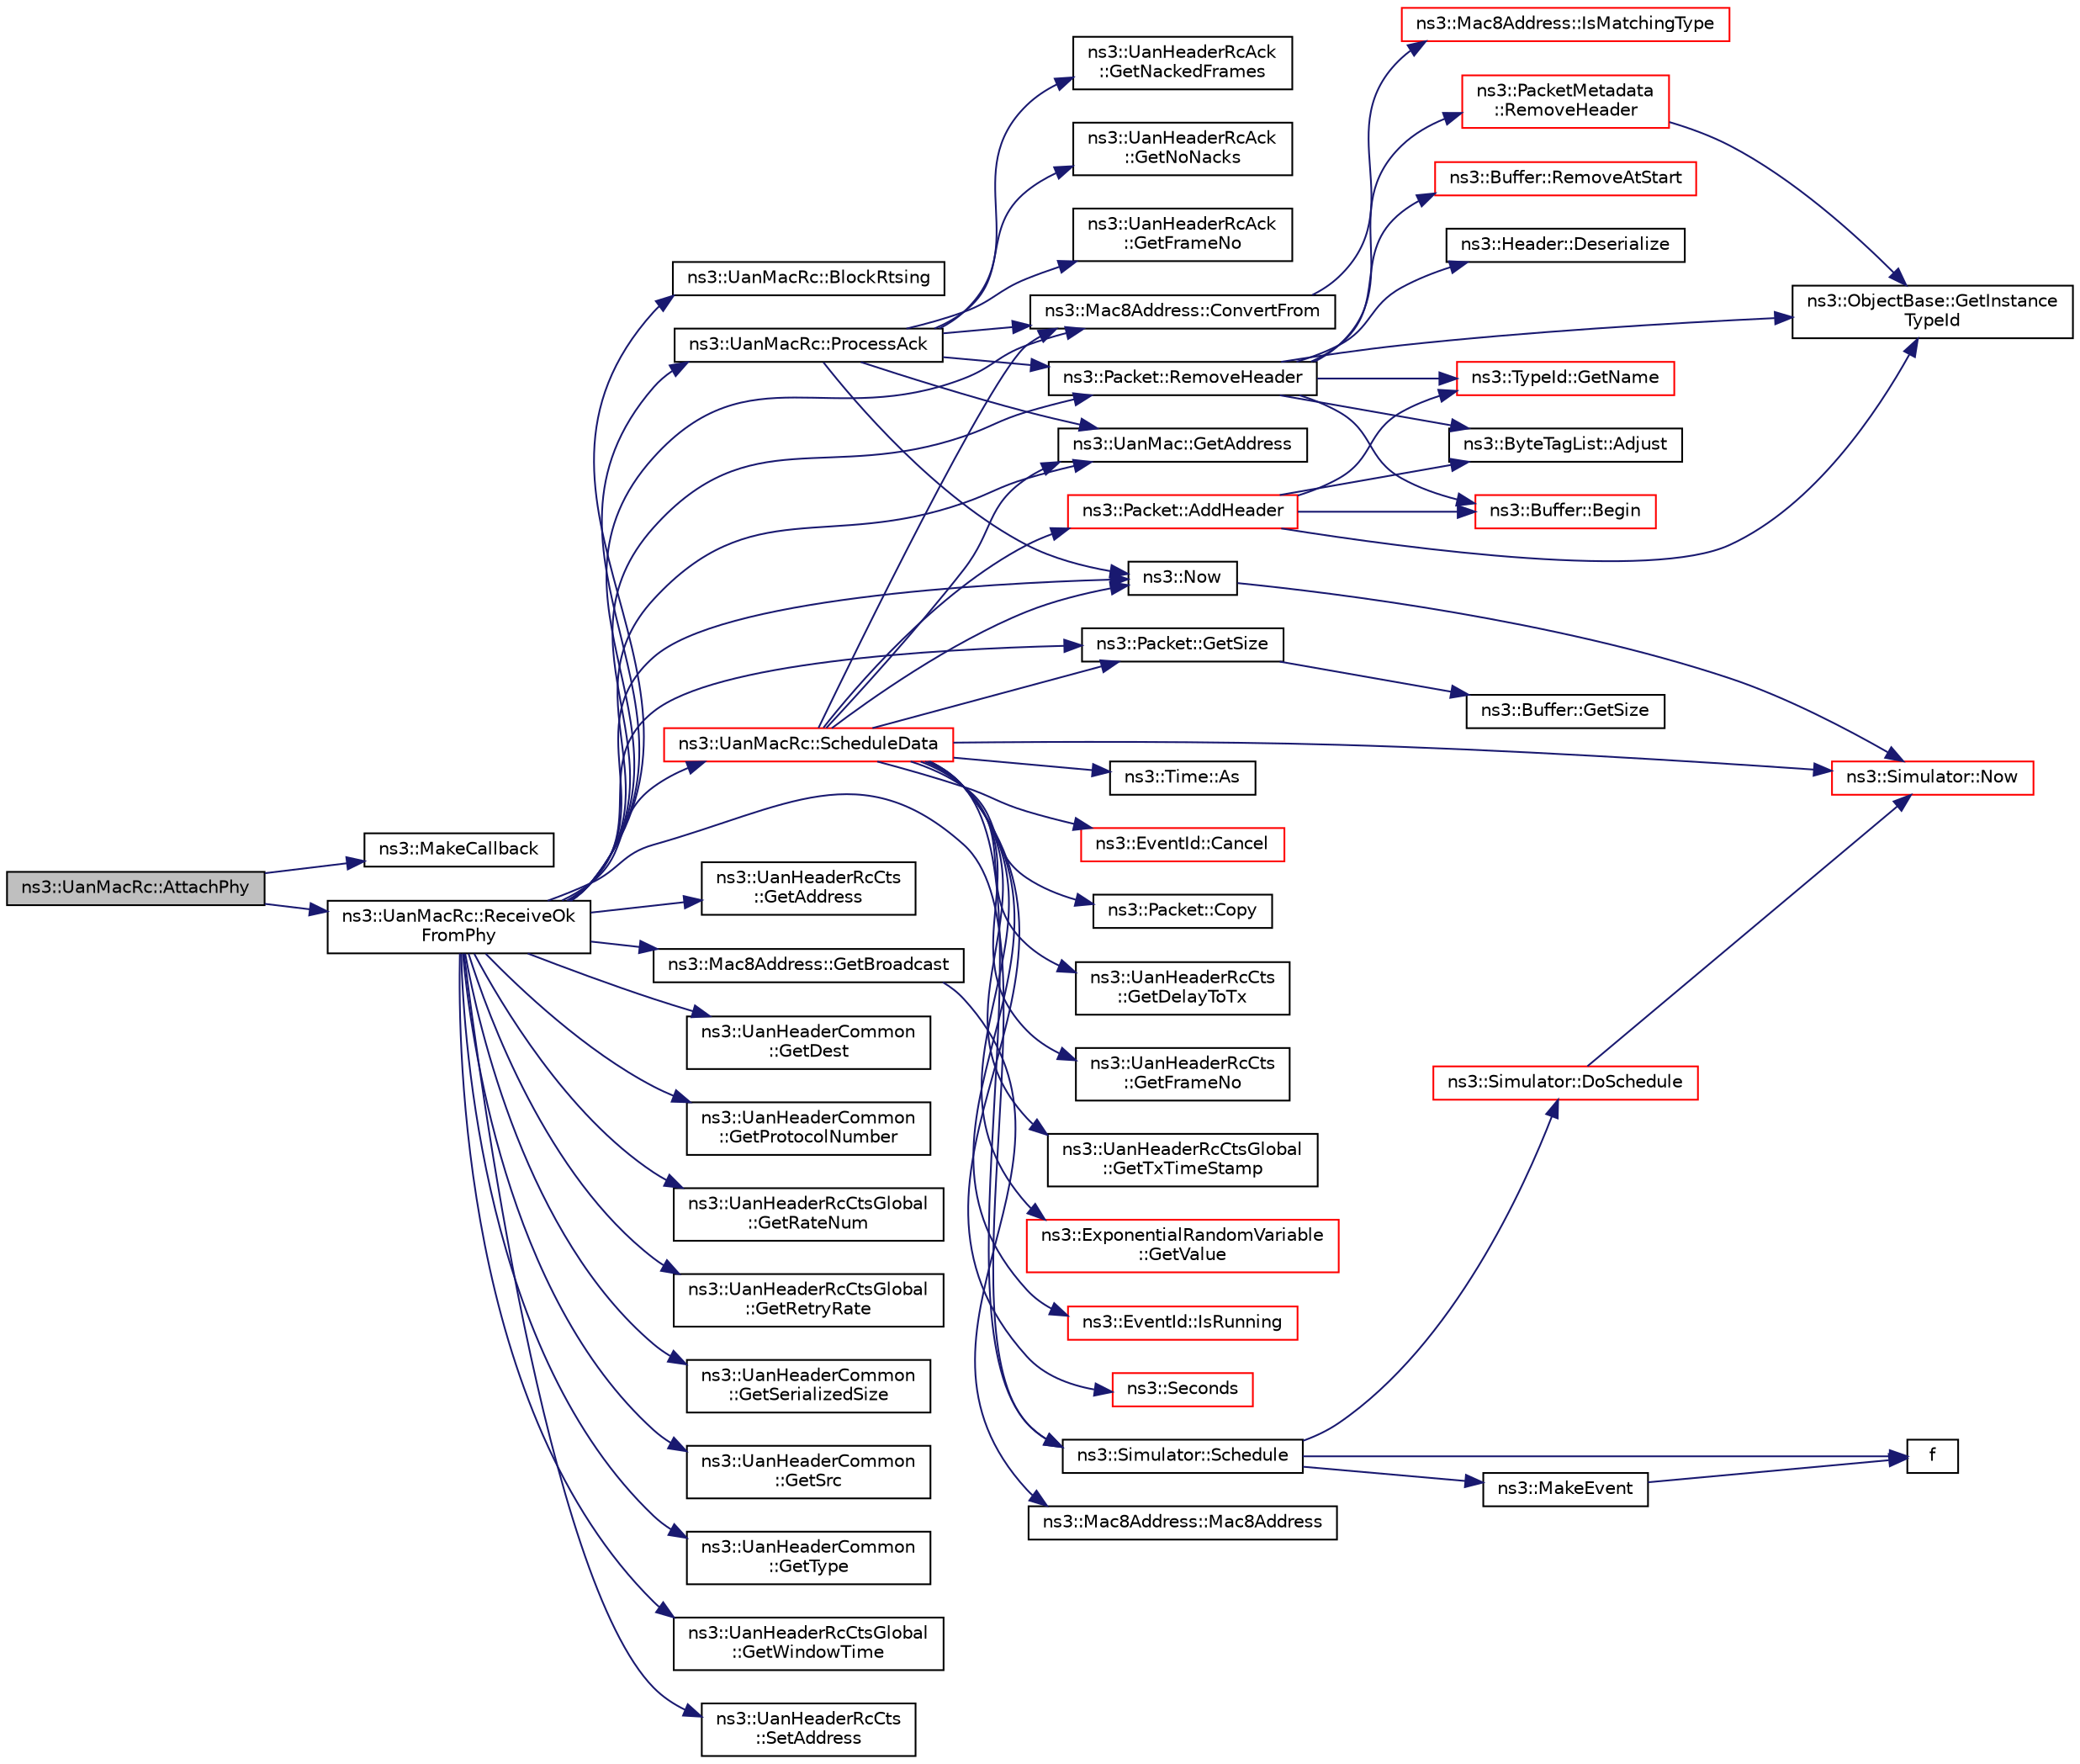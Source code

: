 digraph "ns3::UanMacRc::AttachPhy"
{
 // LATEX_PDF_SIZE
  edge [fontname="Helvetica",fontsize="10",labelfontname="Helvetica",labelfontsize="10"];
  node [fontname="Helvetica",fontsize="10",shape=record];
  rankdir="LR";
  Node1 [label="ns3::UanMacRc::AttachPhy",height=0.2,width=0.4,color="black", fillcolor="grey75", style="filled", fontcolor="black",tooltip="Attach PHY layer to this MAC."];
  Node1 -> Node2 [color="midnightblue",fontsize="10",style="solid",fontname="Helvetica"];
  Node2 [label="ns3::MakeCallback",height=0.2,width=0.4,color="black", fillcolor="white", style="filled",URL="$namespacens3.html#af1dde3c04374147fca0cfe3b0766d664",tooltip="Build Callbacks for class method members which take varying numbers of arguments and potentially retu..."];
  Node1 -> Node3 [color="midnightblue",fontsize="10",style="solid",fontname="Helvetica"];
  Node3 [label="ns3::UanMacRc::ReceiveOk\lFromPhy",height=0.2,width=0.4,color="black", fillcolor="white", style="filled",URL="$classns3_1_1_uan_mac_rc.html#a04c4b6db8819b20151c8009553dbcd16",tooltip="PHY receive ok Callback."];
  Node3 -> Node4 [color="midnightblue",fontsize="10",style="solid",fontname="Helvetica"];
  Node4 [label="ns3::UanMacRc::BlockRtsing",height=0.2,width=0.4,color="black", fillcolor="white", style="filled",URL="$classns3_1_1_uan_mac_rc.html#ac1998fa405ee716969994d5b49bc5fe6",tooltip="Callback to block RST."];
  Node3 -> Node5 [color="midnightblue",fontsize="10",style="solid",fontname="Helvetica"];
  Node5 [label="ns3::Mac8Address::ConvertFrom",height=0.2,width=0.4,color="black", fillcolor="white", style="filled",URL="$classns3_1_1_mac8_address.html#a60c112506434f766f06b548c2b853d30",tooltip="Convert a generic address to a Mac8Address."];
  Node5 -> Node6 [color="midnightblue",fontsize="10",style="solid",fontname="Helvetica"];
  Node6 [label="ns3::Mac8Address::IsMatchingType",height=0.2,width=0.4,color="red", fillcolor="white", style="filled",URL="$classns3_1_1_mac8_address.html#a6d6d87013c99c897b9c5f7eadd697eb2",tooltip="Check that a generic Address is compatible with Mac8Address."];
  Node3 -> Node9 [color="midnightblue",fontsize="10",style="solid",fontname="Helvetica"];
  Node9 [label="ns3::UanMac::GetAddress",height=0.2,width=0.4,color="black", fillcolor="white", style="filled",URL="$classns3_1_1_uan_mac.html#ab39b04d612b5974e68ac1b5eec07933e",tooltip="Get the MAC Address."];
  Node3 -> Node10 [color="midnightblue",fontsize="10",style="solid",fontname="Helvetica"];
  Node10 [label="ns3::UanHeaderRcCts\l::GetAddress",height=0.2,width=0.4,color="black", fillcolor="white", style="filled",URL="$classns3_1_1_uan_header_rc_cts.html#a36eaef1170d2f7d958ea5c2153c09157",tooltip="Get the destination address, for scheduling info."];
  Node3 -> Node11 [color="midnightblue",fontsize="10",style="solid",fontname="Helvetica"];
  Node11 [label="ns3::Mac8Address::GetBroadcast",height=0.2,width=0.4,color="black", fillcolor="white", style="filled",URL="$classns3_1_1_mac8_address.html#a28c0664a44c8ea191014bc428a704698",tooltip="Get the broadcast address (255)."];
  Node11 -> Node12 [color="midnightblue",fontsize="10",style="solid",fontname="Helvetica"];
  Node12 [label="ns3::Mac8Address::Mac8Address",height=0.2,width=0.4,color="black", fillcolor="white", style="filled",URL="$classns3_1_1_mac8_address.html#afb55d36f0398e8ce0cd86f1fb73db76e",tooltip="Constructor."];
  Node3 -> Node13 [color="midnightblue",fontsize="10",style="solid",fontname="Helvetica"];
  Node13 [label="ns3::UanHeaderCommon\l::GetDest",height=0.2,width=0.4,color="black", fillcolor="white", style="filled",URL="$classns3_1_1_uan_header_common.html#a92d546ec6eb93242c3c6578a8502013c",tooltip="Get the destination address."];
  Node3 -> Node14 [color="midnightblue",fontsize="10",style="solid",fontname="Helvetica"];
  Node14 [label="ns3::UanHeaderCommon\l::GetProtocolNumber",height=0.2,width=0.4,color="black", fillcolor="white", style="filled",URL="$classns3_1_1_uan_header_common.html#adfae6303ccb528564a83a2352a7a7758",tooltip="Get the packet type value."];
  Node3 -> Node15 [color="midnightblue",fontsize="10",style="solid",fontname="Helvetica"];
  Node15 [label="ns3::UanHeaderRcCtsGlobal\l::GetRateNum",height=0.2,width=0.4,color="black", fillcolor="white", style="filled",URL="$classns3_1_1_uan_header_rc_cts_global.html#aabd345fbcb396c105870f19a9a4c78f8",tooltip="Get the data rate number."];
  Node3 -> Node16 [color="midnightblue",fontsize="10",style="solid",fontname="Helvetica"];
  Node16 [label="ns3::UanHeaderRcCtsGlobal\l::GetRetryRate",height=0.2,width=0.4,color="black", fillcolor="white", style="filled",URL="$classns3_1_1_uan_header_rc_cts_global.html#a4d687c8fd6ee0fa52e832a0038fabce5",tooltip="Get the retry rate number."];
  Node3 -> Node17 [color="midnightblue",fontsize="10",style="solid",fontname="Helvetica"];
  Node17 [label="ns3::UanHeaderCommon\l::GetSerializedSize",height=0.2,width=0.4,color="black", fillcolor="white", style="filled",URL="$classns3_1_1_uan_header_common.html#a6b7479e4d56e1178ff82c6af393da2ba",tooltip=" "];
  Node3 -> Node18 [color="midnightblue",fontsize="10",style="solid",fontname="Helvetica"];
  Node18 [label="ns3::Packet::GetSize",height=0.2,width=0.4,color="black", fillcolor="white", style="filled",URL="$classns3_1_1_packet.html#afff7cb1ff518ee6dc0d424e10a5ad6ec",tooltip="Returns the the size in bytes of the packet (including the zero-filled initial payload)."];
  Node18 -> Node19 [color="midnightblue",fontsize="10",style="solid",fontname="Helvetica"];
  Node19 [label="ns3::Buffer::GetSize",height=0.2,width=0.4,color="black", fillcolor="white", style="filled",URL="$classns3_1_1_buffer.html#a60c9172d2b102f8856c81b2126c8b209",tooltip=" "];
  Node3 -> Node20 [color="midnightblue",fontsize="10",style="solid",fontname="Helvetica"];
  Node20 [label="ns3::UanHeaderCommon\l::GetSrc",height=0.2,width=0.4,color="black", fillcolor="white", style="filled",URL="$classns3_1_1_uan_header_common.html#a752f6c20958be24f0d681a56273046d3",tooltip="Get the source address."];
  Node3 -> Node21 [color="midnightblue",fontsize="10",style="solid",fontname="Helvetica"];
  Node21 [label="ns3::UanHeaderCommon\l::GetType",height=0.2,width=0.4,color="black", fillcolor="white", style="filled",URL="$classns3_1_1_uan_header_common.html#a15e8abf5c236cc15b25979d1d61c478f",tooltip="Get the header type value."];
  Node3 -> Node22 [color="midnightblue",fontsize="10",style="solid",fontname="Helvetica"];
  Node22 [label="ns3::UanHeaderRcCtsGlobal\l::GetWindowTime",height=0.2,width=0.4,color="black", fillcolor="white", style="filled",URL="$classns3_1_1_uan_header_rc_cts_global.html#ae923f4268ce9e82f48d92d376d2dd953",tooltip="Get the window time (time duration following blocking time to allow RTS transmissions)."];
  Node3 -> Node23 [color="midnightblue",fontsize="10",style="solid",fontname="Helvetica"];
  Node23 [label="ns3::Now",height=0.2,width=0.4,color="black", fillcolor="white", style="filled",URL="$group__simulator.html#gac3635e2e87f7ce316c89290ee1b01d0d",tooltip="create an ns3::Time instance which contains the current simulation time."];
  Node23 -> Node24 [color="midnightblue",fontsize="10",style="solid",fontname="Helvetica"];
  Node24 [label="ns3::Simulator::Now",height=0.2,width=0.4,color="red", fillcolor="white", style="filled",URL="$classns3_1_1_simulator.html#ac3178fa975b419f7875e7105be122800",tooltip="Return the current simulation virtual time."];
  Node3 -> Node75 [color="midnightblue",fontsize="10",style="solid",fontname="Helvetica"];
  Node75 [label="ns3::UanMacRc::ProcessAck",height=0.2,width=0.4,color="black", fillcolor="white", style="filled",URL="$classns3_1_1_uan_mac_rc.html#a9c52fc366178533ec87fa9677c6c7f97",tooltip="Process a received ACK."];
  Node75 -> Node5 [color="midnightblue",fontsize="10",style="solid",fontname="Helvetica"];
  Node75 -> Node9 [color="midnightblue",fontsize="10",style="solid",fontname="Helvetica"];
  Node75 -> Node76 [color="midnightblue",fontsize="10",style="solid",fontname="Helvetica"];
  Node76 [label="ns3::UanHeaderRcAck\l::GetFrameNo",height=0.2,width=0.4,color="black", fillcolor="white", style="filled",URL="$classns3_1_1_uan_header_rc_ack.html#a7bc4141f470ecf33be6995cf6ad75472",tooltip="Get the reservation frame number being ACKed."];
  Node75 -> Node77 [color="midnightblue",fontsize="10",style="solid",fontname="Helvetica"];
  Node77 [label="ns3::UanHeaderRcAck\l::GetNackedFrames",height=0.2,width=0.4,color="black", fillcolor="white", style="filled",URL="$classns3_1_1_uan_header_rc_ack.html#aa897bdcf45d929f753f6e2faca4c295a",tooltip="Get the set of NACK'ed frames."];
  Node75 -> Node78 [color="midnightblue",fontsize="10",style="solid",fontname="Helvetica"];
  Node78 [label="ns3::UanHeaderRcAck\l::GetNoNacks",height=0.2,width=0.4,color="black", fillcolor="white", style="filled",URL="$classns3_1_1_uan_header_rc_ack.html#ad85cd3ea2ea242e48a1f14883ea1fc40",tooltip="Get the number of data frames being NACKed."];
  Node75 -> Node23 [color="midnightblue",fontsize="10",style="solid",fontname="Helvetica"];
  Node75 -> Node79 [color="midnightblue",fontsize="10",style="solid",fontname="Helvetica"];
  Node79 [label="ns3::Packet::RemoveHeader",height=0.2,width=0.4,color="black", fillcolor="white", style="filled",URL="$classns3_1_1_packet.html#a0961eccf975d75f902d40956c93ba63e",tooltip="Deserialize and remove the header from the internal buffer."];
  Node79 -> Node80 [color="midnightblue",fontsize="10",style="solid",fontname="Helvetica"];
  Node80 [label="ns3::ByteTagList::Adjust",height=0.2,width=0.4,color="black", fillcolor="white", style="filled",URL="$classns3_1_1_byte_tag_list.html#a1fec06d7e6daaf8039cf2a148e4090f2",tooltip="Adjust the offsets stored internally by the adjustment delta."];
  Node79 -> Node81 [color="midnightblue",fontsize="10",style="solid",fontname="Helvetica"];
  Node81 [label="ns3::Buffer::Begin",height=0.2,width=0.4,color="red", fillcolor="white", style="filled",URL="$classns3_1_1_buffer.html#acb977a0179de9abe4e295ce22023b4ca",tooltip=" "];
  Node79 -> Node83 [color="midnightblue",fontsize="10",style="solid",fontname="Helvetica"];
  Node83 [label="ns3::Header::Deserialize",height=0.2,width=0.4,color="black", fillcolor="white", style="filled",URL="$classns3_1_1_header.html#a78be9400bb66b2a8543606f395ef5396",tooltip=" "];
  Node79 -> Node39 [color="midnightblue",fontsize="10",style="solid",fontname="Helvetica"];
  Node39 [label="ns3::ObjectBase::GetInstance\lTypeId",height=0.2,width=0.4,color="black", fillcolor="white", style="filled",URL="$classns3_1_1_object_base.html#abe5b43a6f5b99a92a4c3122db31f06fb",tooltip="Get the most derived TypeId for this Object."];
  Node79 -> Node35 [color="midnightblue",fontsize="10",style="solid",fontname="Helvetica"];
  Node35 [label="ns3::TypeId::GetName",height=0.2,width=0.4,color="red", fillcolor="white", style="filled",URL="$classns3_1_1_type_id.html#abc4965475a579c2afdc668d7a7d58374",tooltip="Get the name."];
  Node79 -> Node84 [color="midnightblue",fontsize="10",style="solid",fontname="Helvetica"];
  Node84 [label="ns3::Buffer::RemoveAtStart",height=0.2,width=0.4,color="red", fillcolor="white", style="filled",URL="$classns3_1_1_buffer.html#adeecbb3e8f518aec6fee0437578ade4b",tooltip=" "];
  Node79 -> Node88 [color="midnightblue",fontsize="10",style="solid",fontname="Helvetica"];
  Node88 [label="ns3::PacketMetadata\l::RemoveHeader",height=0.2,width=0.4,color="red", fillcolor="white", style="filled",URL="$classns3_1_1_packet_metadata.html#afa8a589ec783d4998516d7f39f21242d",tooltip="Remove an header."];
  Node88 -> Node39 [color="midnightblue",fontsize="10",style="solid",fontname="Helvetica"];
  Node3 -> Node79 [color="midnightblue",fontsize="10",style="solid",fontname="Helvetica"];
  Node3 -> Node94 [color="midnightblue",fontsize="10",style="solid",fontname="Helvetica"];
  Node94 [label="ns3::Simulator::Schedule",height=0.2,width=0.4,color="black", fillcolor="white", style="filled",URL="$classns3_1_1_simulator.html#a3da7d28335c8ac0e3e86781f766df241",tooltip="Schedule an event to expire after delay."];
  Node94 -> Node95 [color="midnightblue",fontsize="10",style="solid",fontname="Helvetica"];
  Node95 [label="ns3::Simulator::DoSchedule",height=0.2,width=0.4,color="red", fillcolor="white", style="filled",URL="$classns3_1_1_simulator.html#a47af23973938819bdc89cb2807e09ed5",tooltip="Implementation of the various Schedule methods."];
  Node95 -> Node24 [color="midnightblue",fontsize="10",style="solid",fontname="Helvetica"];
  Node94 -> Node104 [color="midnightblue",fontsize="10",style="solid",fontname="Helvetica"];
  Node104 [label="f",height=0.2,width=0.4,color="black", fillcolor="white", style="filled",URL="$80211b_8c.html#ae7ffc1a8f84fa47a0812b2f2b9627132",tooltip=" "];
  Node94 -> Node105 [color="midnightblue",fontsize="10",style="solid",fontname="Helvetica"];
  Node105 [label="ns3::MakeEvent",height=0.2,width=0.4,color="black", fillcolor="white", style="filled",URL="$group__makeeventfnptr.html#ga289a28a2497c18a9bd299e5e2014094b",tooltip="Make an EventImpl from a function pointer taking varying numbers of arguments."];
  Node105 -> Node104 [color="midnightblue",fontsize="10",style="solid",fontname="Helvetica"];
  Node3 -> Node106 [color="midnightblue",fontsize="10",style="solid",fontname="Helvetica"];
  Node106 [label="ns3::UanMacRc::ScheduleData",height=0.2,width=0.4,color="red", fillcolor="white", style="filled",URL="$classns3_1_1_uan_mac_rc.html#a050570db8ee60717b778e06a9b8b9e77",tooltip="Schedule Packet sends."];
  Node106 -> Node107 [color="midnightblue",fontsize="10",style="solid",fontname="Helvetica"];
  Node107 [label="ns3::Packet::AddHeader",height=0.2,width=0.4,color="red", fillcolor="white", style="filled",URL="$classns3_1_1_packet.html#a465108c595a0bc592095cbcab1832ed8",tooltip="Add header to this packet."];
  Node107 -> Node80 [color="midnightblue",fontsize="10",style="solid",fontname="Helvetica"];
  Node107 -> Node81 [color="midnightblue",fontsize="10",style="solid",fontname="Helvetica"];
  Node107 -> Node39 [color="midnightblue",fontsize="10",style="solid",fontname="Helvetica"];
  Node107 -> Node35 [color="midnightblue",fontsize="10",style="solid",fontname="Helvetica"];
  Node106 -> Node60 [color="midnightblue",fontsize="10",style="solid",fontname="Helvetica"];
  Node60 [label="ns3::Time::As",height=0.2,width=0.4,color="black", fillcolor="white", style="filled",URL="$classns3_1_1_time.html#ad5198e31c2512226ca0e58b31fad7fd0",tooltip="Attach a unit to a Time, to facilitate output in a specific unit."];
  Node106 -> Node135 [color="midnightblue",fontsize="10",style="solid",fontname="Helvetica"];
  Node135 [label="ns3::EventId::Cancel",height=0.2,width=0.4,color="red", fillcolor="white", style="filled",URL="$classns3_1_1_event_id.html#a993ae94e48e014e1afd47edb16db7a11",tooltip="This method is syntactic sugar for the ns3::Simulator::Cancel method."];
  Node106 -> Node5 [color="midnightblue",fontsize="10",style="solid",fontname="Helvetica"];
  Node106 -> Node138 [color="midnightblue",fontsize="10",style="solid",fontname="Helvetica"];
  Node138 [label="ns3::Packet::Copy",height=0.2,width=0.4,color="black", fillcolor="white", style="filled",URL="$classns3_1_1_packet.html#afb38be706cfc761bc1c0591f595fc1b7",tooltip="performs a COW copy of the packet."];
  Node106 -> Node9 [color="midnightblue",fontsize="10",style="solid",fontname="Helvetica"];
  Node106 -> Node139 [color="midnightblue",fontsize="10",style="solid",fontname="Helvetica"];
  Node139 [label="ns3::UanHeaderRcCts\l::GetDelayToTx",height=0.2,width=0.4,color="black", fillcolor="white", style="filled",URL="$classns3_1_1_uan_header_rc_cts.html#ae212891ec6fd2a954a825a6cd94f7f1e",tooltip="Get the time delay from TX time of CTS packet until arrival of first data frame."];
  Node106 -> Node140 [color="midnightblue",fontsize="10",style="solid",fontname="Helvetica"];
  Node140 [label="ns3::UanHeaderRcCts\l::GetFrameNo",height=0.2,width=0.4,color="black", fillcolor="white", style="filled",URL="$classns3_1_1_uan_header_rc_cts.html#aa46848651ea722a709f26becab1f803a",tooltip="Get the frame number of the RTS being cleared."];
  Node106 -> Node18 [color="midnightblue",fontsize="10",style="solid",fontname="Helvetica"];
  Node106 -> Node141 [color="midnightblue",fontsize="10",style="solid",fontname="Helvetica"];
  Node141 [label="ns3::UanHeaderRcCtsGlobal\l::GetTxTimeStamp",height=0.2,width=0.4,color="black", fillcolor="white", style="filled",URL="$classns3_1_1_uan_header_rc_cts_global.html#aa560cdabeac244ff21da33c396a1e621",tooltip="Get the CTS transmit timestamp."];
  Node106 -> Node142 [color="midnightblue",fontsize="10",style="solid",fontname="Helvetica"];
  Node142 [label="ns3::ExponentialRandomVariable\l::GetValue",height=0.2,width=0.4,color="red", fillcolor="white", style="filled",URL="$classns3_1_1_exponential_random_variable.html#a5d7a50466c0b0f036ec0fc1aa478f2c3",tooltip="Get the next random value, as a double from the exponential distribution with the specified mean and ..."];
  Node106 -> Node146 [color="midnightblue",fontsize="10",style="solid",fontname="Helvetica"];
  Node146 [label="ns3::EventId::IsRunning",height=0.2,width=0.4,color="red", fillcolor="white", style="filled",URL="$classns3_1_1_event_id.html#a8b41e6f8c54db6bede8a7dcaf917074a",tooltip="This method is syntactic sugar for !IsExpired()."];
  Node106 -> Node23 [color="midnightblue",fontsize="10",style="solid",fontname="Helvetica"];
  Node106 -> Node24 [color="midnightblue",fontsize="10",style="solid",fontname="Helvetica"];
  Node106 -> Node94 [color="midnightblue",fontsize="10",style="solid",fontname="Helvetica"];
  Node106 -> Node150 [color="midnightblue",fontsize="10",style="solid",fontname="Helvetica"];
  Node150 [label="ns3::Seconds",height=0.2,width=0.4,color="red", fillcolor="white", style="filled",URL="$group__timecivil.html#ga33c34b816f8ff6628e33d5c8e9713b9e",tooltip="Construct a Time in the indicated unit."];
  Node3 -> Node181 [color="midnightblue",fontsize="10",style="solid",fontname="Helvetica"];
  Node181 [label="ns3::UanHeaderRcCts\l::SetAddress",height=0.2,width=0.4,color="black", fillcolor="white", style="filled",URL="$classns3_1_1_uan_header_rc_cts.html#af189a9e03484988f101e7119551087be",tooltip="Set the destination address, for scheduling info."];
}
